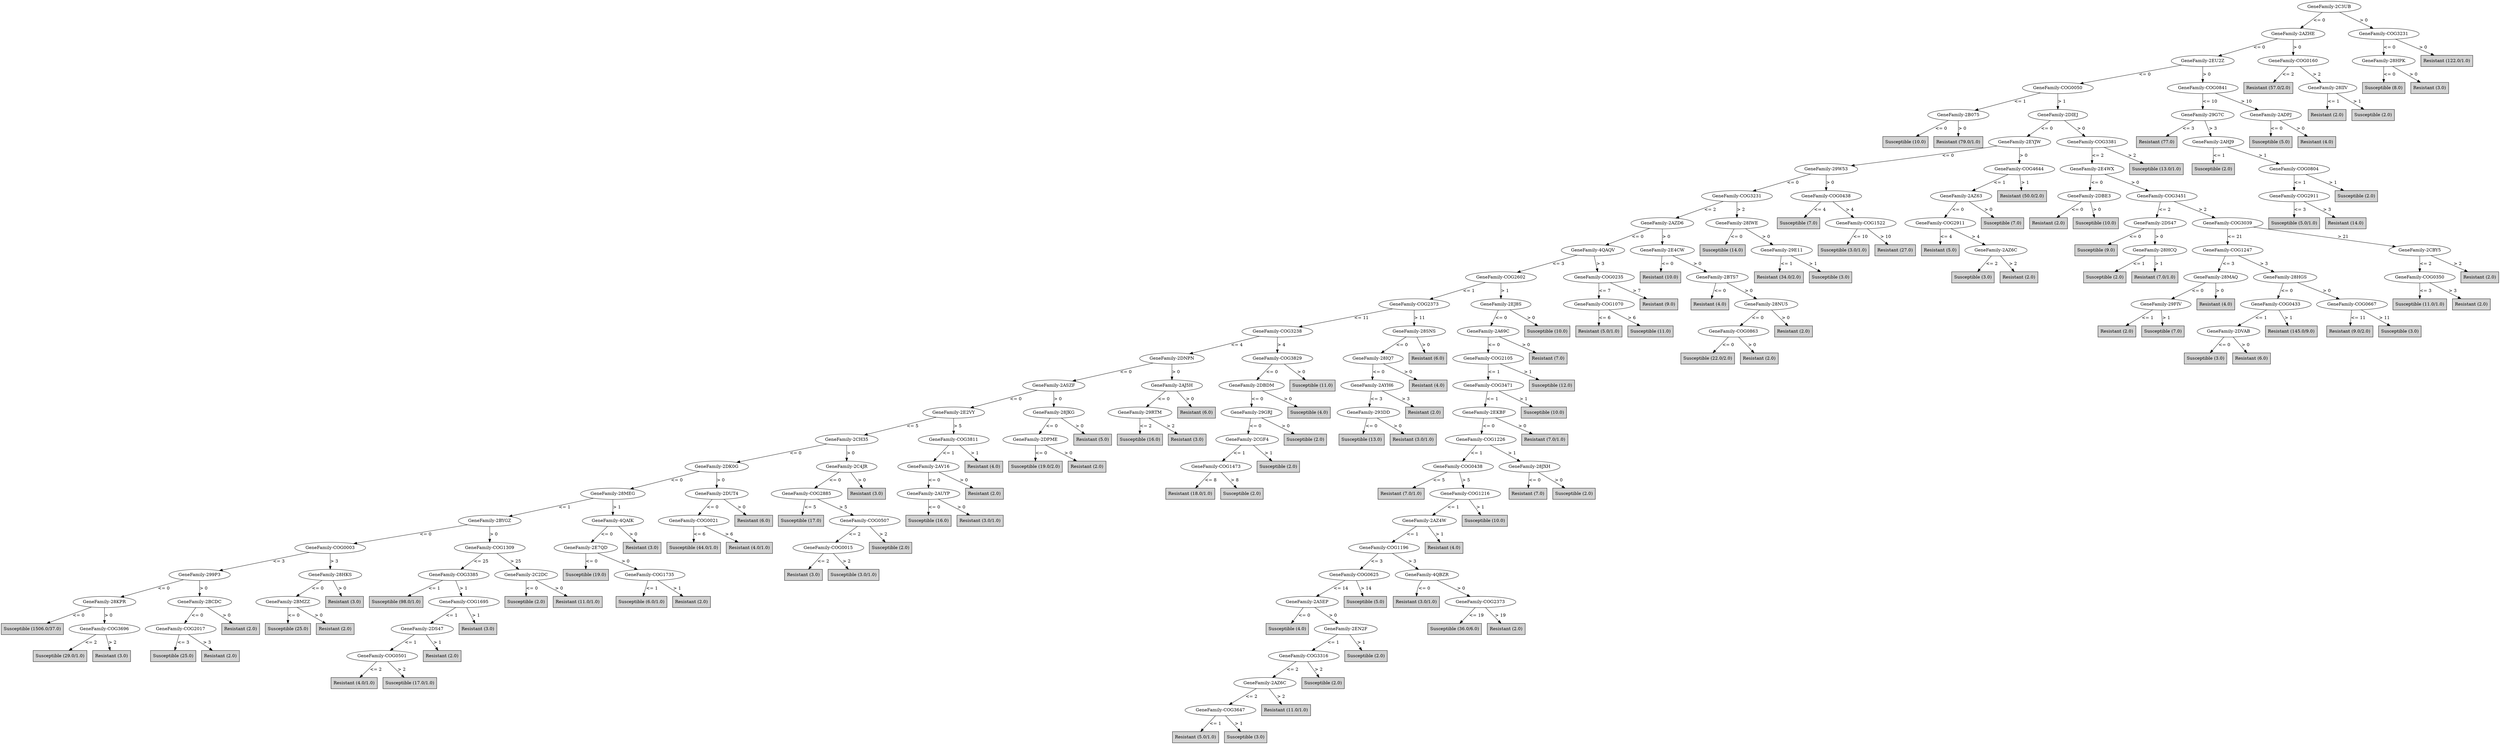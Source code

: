 digraph J48Tree {
N0 [label="GeneFamily-2C3UB" ]
N0->N1 [label="<= 0"]
N1 [label="GeneFamily-2AZHE" ]
N1->N2 [label="<= 0"]
N2 [label="GeneFamily-2EU2Z" ]
N2->N3 [label="<= 0"]
N3 [label="GeneFamily-COG0050" ]
N3->N4 [label="<= 1"]
N4 [label="GeneFamily-2B075" ]
N4->N5 [label="<= 0"]
N5 [label="Susceptible (10.0)" shape=box style=filled ]
N4->N6 [label="> 0"]
N6 [label="Resistant (79.0/1.0)" shape=box style=filled ]
N3->N7 [label="> 1"]
N7 [label="GeneFamily-2DIEJ" ]
N7->N8 [label="<= 0"]
N8 [label="GeneFamily-2EYJW" ]
N8->N9 [label="<= 0"]
N9 [label="GeneFamily-29W53" ]
N9->N10 [label="<= 0"]
N10 [label="GeneFamily-COG3231" ]
N10->N11 [label="<= 2"]
N11 [label="GeneFamily-2AZD6" ]
N11->N12 [label="<= 0"]
N12 [label="GeneFamily-4QAQV" ]
N12->N13 [label="<= 3"]
N13 [label="GeneFamily-COG2602" ]
N13->N14 [label="<= 1"]
N14 [label="GeneFamily-COG2373" ]
N14->N15 [label="<= 11"]
N15 [label="GeneFamily-COG3238" ]
N15->N16 [label="<= 4"]
N16 [label="GeneFamily-2DNPN" ]
N16->N17 [label="<= 0"]
N17 [label="GeneFamily-2ASZF" ]
N17->N18 [label="<= 0"]
N18 [label="GeneFamily-2E2VY" ]
N18->N19 [label="<= 5"]
N19 [label="GeneFamily-2CH35" ]
N19->N20 [label="<= 0"]
N20 [label="GeneFamily-2DK0G" ]
N20->N21 [label="<= 0"]
N21 [label="GeneFamily-28MEG" ]
N21->N22 [label="<= 1"]
N22 [label="GeneFamily-2BYGZ" ]
N22->N23 [label="<= 0"]
N23 [label="GeneFamily-COG0003" ]
N23->N24 [label="<= 3"]
N24 [label="GeneFamily-299P3" ]
N24->N25 [label="<= 0"]
N25 [label="GeneFamily-28KPR" ]
N25->N26 [label="<= 0"]
N26 [label="Susceptible (1506.0/37.0)" shape=box style=filled ]
N25->N27 [label="> 0"]
N27 [label="GeneFamily-COG3696" ]
N27->N28 [label="<= 2"]
N28 [label="Susceptible (29.0/1.0)" shape=box style=filled ]
N27->N29 [label="> 2"]
N29 [label="Resistant (3.0)" shape=box style=filled ]
N24->N30 [label="> 0"]
N30 [label="GeneFamily-2BCDC" ]
N30->N31 [label="<= 0"]
N31 [label="GeneFamily-COG2017" ]
N31->N32 [label="<= 3"]
N32 [label="Susceptible (25.0)" shape=box style=filled ]
N31->N33 [label="> 3"]
N33 [label="Resistant (2.0)" shape=box style=filled ]
N30->N34 [label="> 0"]
N34 [label="Resistant (2.0)" shape=box style=filled ]
N23->N35 [label="> 3"]
N35 [label="GeneFamily-28HKS" ]
N35->N36 [label="<= 0"]
N36 [label="GeneFamily-2BMZZ" ]
N36->N37 [label="<= 0"]
N37 [label="Susceptible (25.0)" shape=box style=filled ]
N36->N38 [label="> 0"]
N38 [label="Resistant (2.0)" shape=box style=filled ]
N35->N39 [label="> 0"]
N39 [label="Resistant (3.0)" shape=box style=filled ]
N22->N40 [label="> 0"]
N40 [label="GeneFamily-COG1309" ]
N40->N41 [label="<= 25"]
N41 [label="GeneFamily-COG3385" ]
N41->N42 [label="<= 1"]
N42 [label="Susceptible (98.0/1.0)" shape=box style=filled ]
N41->N43 [label="> 1"]
N43 [label="GeneFamily-COG1695" ]
N43->N44 [label="<= 1"]
N44 [label="GeneFamily-2DS47" ]
N44->N45 [label="<= 1"]
N45 [label="GeneFamily-COG0501" ]
N45->N46 [label="<= 2"]
N46 [label="Resistant (4.0/1.0)" shape=box style=filled ]
N45->N47 [label="> 2"]
N47 [label="Susceptible (17.0/1.0)" shape=box style=filled ]
N44->N48 [label="> 1"]
N48 [label="Resistant (2.0)" shape=box style=filled ]
N43->N49 [label="> 1"]
N49 [label="Resistant (3.0)" shape=box style=filled ]
N40->N50 [label="> 25"]
N50 [label="GeneFamily-2C2DC" ]
N50->N51 [label="<= 0"]
N51 [label="Susceptible (2.0)" shape=box style=filled ]
N50->N52 [label="> 0"]
N52 [label="Resistant (11.0/1.0)" shape=box style=filled ]
N21->N53 [label="> 1"]
N53 [label="GeneFamily-4QAIK" ]
N53->N54 [label="<= 0"]
N54 [label="GeneFamily-2E7QD" ]
N54->N55 [label="<= 0"]
N55 [label="Susceptible (19.0)" shape=box style=filled ]
N54->N56 [label="> 0"]
N56 [label="GeneFamily-COG1735" ]
N56->N57 [label="<= 1"]
N57 [label="Susceptible (6.0/1.0)" shape=box style=filled ]
N56->N58 [label="> 1"]
N58 [label="Resistant (2.0)" shape=box style=filled ]
N53->N59 [label="> 0"]
N59 [label="Resistant (3.0)" shape=box style=filled ]
N20->N60 [label="> 0"]
N60 [label="GeneFamily-2DUT4" ]
N60->N61 [label="<= 0"]
N61 [label="GeneFamily-COG0021" ]
N61->N62 [label="<= 6"]
N62 [label="Susceptible (44.0/1.0)" shape=box style=filled ]
N61->N63 [label="> 6"]
N63 [label="Resistant (4.0/1.0)" shape=box style=filled ]
N60->N64 [label="> 0"]
N64 [label="Resistant (6.0)" shape=box style=filled ]
N19->N65 [label="> 0"]
N65 [label="GeneFamily-2C4JR" ]
N65->N66 [label="<= 0"]
N66 [label="GeneFamily-COG2885" ]
N66->N67 [label="<= 5"]
N67 [label="Susceptible (17.0)" shape=box style=filled ]
N66->N68 [label="> 5"]
N68 [label="GeneFamily-COG0507" ]
N68->N69 [label="<= 2"]
N69 [label="GeneFamily-COG0015" ]
N69->N70 [label="<= 2"]
N70 [label="Resistant (3.0)" shape=box style=filled ]
N69->N71 [label="> 2"]
N71 [label="Susceptible (3.0/1.0)" shape=box style=filled ]
N68->N72 [label="> 2"]
N72 [label="Susceptible (2.0)" shape=box style=filled ]
N65->N73 [label="> 0"]
N73 [label="Resistant (3.0)" shape=box style=filled ]
N18->N74 [label="> 5"]
N74 [label="GeneFamily-COG3811" ]
N74->N75 [label="<= 1"]
N75 [label="GeneFamily-2AV16" ]
N75->N76 [label="<= 0"]
N76 [label="GeneFamily-2AUYP" ]
N76->N77 [label="<= 0"]
N77 [label="Susceptible (16.0)" shape=box style=filled ]
N76->N78 [label="> 0"]
N78 [label="Resistant (3.0/1.0)" shape=box style=filled ]
N75->N79 [label="> 0"]
N79 [label="Resistant (2.0)" shape=box style=filled ]
N74->N80 [label="> 1"]
N80 [label="Resistant (4.0)" shape=box style=filled ]
N17->N81 [label="> 0"]
N81 [label="GeneFamily-28JKG" ]
N81->N82 [label="<= 0"]
N82 [label="GeneFamily-2DPME" ]
N82->N83 [label="<= 0"]
N83 [label="Susceptible (19.0/2.0)" shape=box style=filled ]
N82->N84 [label="> 0"]
N84 [label="Resistant (2.0)" shape=box style=filled ]
N81->N85 [label="> 0"]
N85 [label="Resistant (5.0)" shape=box style=filled ]
N16->N86 [label="> 0"]
N86 [label="GeneFamily-2AJ5H" ]
N86->N87 [label="<= 0"]
N87 [label="GeneFamily-29RTM" ]
N87->N88 [label="<= 2"]
N88 [label="Susceptible (16.0)" shape=box style=filled ]
N87->N89 [label="> 2"]
N89 [label="Resistant (3.0)" shape=box style=filled ]
N86->N90 [label="> 0"]
N90 [label="Resistant (6.0)" shape=box style=filled ]
N15->N91 [label="> 4"]
N91 [label="GeneFamily-COG3829" ]
N91->N92 [label="<= 0"]
N92 [label="GeneFamily-2DBDM" ]
N92->N93 [label="<= 0"]
N93 [label="GeneFamily-29GRJ" ]
N93->N94 [label="<= 0"]
N94 [label="GeneFamily-2CGF4" ]
N94->N95 [label="<= 1"]
N95 [label="GeneFamily-COG1473" ]
N95->N96 [label="<= 8"]
N96 [label="Resistant (18.0/1.0)" shape=box style=filled ]
N95->N97 [label="> 8"]
N97 [label="Susceptible (2.0)" shape=box style=filled ]
N94->N98 [label="> 1"]
N98 [label="Susceptible (2.0)" shape=box style=filled ]
N93->N99 [label="> 0"]
N99 [label="Susceptible (2.0)" shape=box style=filled ]
N92->N100 [label="> 0"]
N100 [label="Susceptible (4.0)" shape=box style=filled ]
N91->N101 [label="> 0"]
N101 [label="Susceptible (11.0)" shape=box style=filled ]
N14->N102 [label="> 11"]
N102 [label="GeneFamily-28SNS" ]
N102->N103 [label="<= 0"]
N103 [label="GeneFamily-28IQ7" ]
N103->N104 [label="<= 0"]
N104 [label="GeneFamily-2AYH6" ]
N104->N105 [label="<= 3"]
N105 [label="GeneFamily-293DD" ]
N105->N106 [label="<= 0"]
N106 [label="Susceptible (13.0)" shape=box style=filled ]
N105->N107 [label="> 0"]
N107 [label="Resistant (3.0/1.0)" shape=box style=filled ]
N104->N108 [label="> 3"]
N108 [label="Resistant (2.0)" shape=box style=filled ]
N103->N109 [label="> 0"]
N109 [label="Resistant (4.0)" shape=box style=filled ]
N102->N110 [label="> 0"]
N110 [label="Resistant (6.0)" shape=box style=filled ]
N13->N111 [label="> 1"]
N111 [label="GeneFamily-2EJ8S" ]
N111->N112 [label="<= 0"]
N112 [label="GeneFamily-2A69C" ]
N112->N113 [label="<= 0"]
N113 [label="GeneFamily-COG2105" ]
N113->N114 [label="<= 1"]
N114 [label="GeneFamily-COG3471" ]
N114->N115 [label="<= 1"]
N115 [label="GeneFamily-2EKBF" ]
N115->N116 [label="<= 0"]
N116 [label="GeneFamily-COG1226" ]
N116->N117 [label="<= 1"]
N117 [label="GeneFamily-COG0438" ]
N117->N118 [label="<= 5"]
N118 [label="Resistant (7.0/1.0)" shape=box style=filled ]
N117->N119 [label="> 5"]
N119 [label="GeneFamily-COG1216" ]
N119->N120 [label="<= 1"]
N120 [label="GeneFamily-2AZ4W" ]
N120->N121 [label="<= 1"]
N121 [label="GeneFamily-COG1196" ]
N121->N122 [label="<= 3"]
N122 [label="GeneFamily-COG0625" ]
N122->N123 [label="<= 14"]
N123 [label="GeneFamily-2A5EP" ]
N123->N124 [label="<= 0"]
N124 [label="Susceptible (4.0)" shape=box style=filled ]
N123->N125 [label="> 0"]
N125 [label="GeneFamily-2EN2F" ]
N125->N126 [label="<= 1"]
N126 [label="GeneFamily-COG3316" ]
N126->N127 [label="<= 2"]
N127 [label="GeneFamily-2AZ6C" ]
N127->N128 [label="<= 2"]
N128 [label="GeneFamily-COG3647" ]
N128->N129 [label="<= 1"]
N129 [label="Resistant (5.0/1.0)" shape=box style=filled ]
N128->N130 [label="> 1"]
N130 [label="Susceptible (3.0)" shape=box style=filled ]
N127->N131 [label="> 2"]
N131 [label="Resistant (11.0/1.0)" shape=box style=filled ]
N126->N132 [label="> 2"]
N132 [label="Susceptible (2.0)" shape=box style=filled ]
N125->N133 [label="> 1"]
N133 [label="Susceptible (2.0)" shape=box style=filled ]
N122->N134 [label="> 14"]
N134 [label="Susceptible (5.0)" shape=box style=filled ]
N121->N135 [label="> 3"]
N135 [label="GeneFamily-4QBZR" ]
N135->N136 [label="<= 0"]
N136 [label="Resistant (3.0/1.0)" shape=box style=filled ]
N135->N137 [label="> 0"]
N137 [label="GeneFamily-COG2373" ]
N137->N138 [label="<= 19"]
N138 [label="Susceptible (36.0/6.0)" shape=box style=filled ]
N137->N139 [label="> 19"]
N139 [label="Resistant (2.0)" shape=box style=filled ]
N120->N140 [label="> 1"]
N140 [label="Resistant (4.0)" shape=box style=filled ]
N119->N141 [label="> 1"]
N141 [label="Susceptible (10.0)" shape=box style=filled ]
N116->N142 [label="> 1"]
N142 [label="GeneFamily-28JXH" ]
N142->N143 [label="<= 0"]
N143 [label="Resistant (7.0)" shape=box style=filled ]
N142->N144 [label="> 0"]
N144 [label="Susceptible (2.0)" shape=box style=filled ]
N115->N145 [label="> 0"]
N145 [label="Resistant (7.0/1.0)" shape=box style=filled ]
N114->N146 [label="> 1"]
N146 [label="Susceptible (10.0)" shape=box style=filled ]
N113->N147 [label="> 1"]
N147 [label="Susceptible (12.0)" shape=box style=filled ]
N112->N148 [label="> 0"]
N148 [label="Resistant (7.0)" shape=box style=filled ]
N111->N149 [label="> 0"]
N149 [label="Susceptible (10.0)" shape=box style=filled ]
N12->N150 [label="> 3"]
N150 [label="GeneFamily-COG0235" ]
N150->N151 [label="<= 7"]
N151 [label="GeneFamily-COG1070" ]
N151->N152 [label="<= 6"]
N152 [label="Resistant (5.0/1.0)" shape=box style=filled ]
N151->N153 [label="> 6"]
N153 [label="Susceptible (11.0)" shape=box style=filled ]
N150->N154 [label="> 7"]
N154 [label="Resistant (9.0)" shape=box style=filled ]
N11->N155 [label="> 0"]
N155 [label="GeneFamily-2E4CW" ]
N155->N156 [label="<= 0"]
N156 [label="Resistant (10.0)" shape=box style=filled ]
N155->N157 [label="> 0"]
N157 [label="GeneFamily-2BTS7" ]
N157->N158 [label="<= 0"]
N158 [label="Resistant (4.0)" shape=box style=filled ]
N157->N159 [label="> 0"]
N159 [label="GeneFamily-28NU5" ]
N159->N160 [label="<= 0"]
N160 [label="GeneFamily-COG0863" ]
N160->N161 [label="<= 0"]
N161 [label="Susceptible (22.0/2.0)" shape=box style=filled ]
N160->N162 [label="> 0"]
N162 [label="Resistant (2.0)" shape=box style=filled ]
N159->N163 [label="> 0"]
N163 [label="Resistant (2.0)" shape=box style=filled ]
N10->N164 [label="> 2"]
N164 [label="GeneFamily-28IWE" ]
N164->N165 [label="<= 0"]
N165 [label="Susceptible (14.0)" shape=box style=filled ]
N164->N166 [label="> 0"]
N166 [label="GeneFamily-29E11" ]
N166->N167 [label="<= 1"]
N167 [label="Resistant (34.0/2.0)" shape=box style=filled ]
N166->N168 [label="> 1"]
N168 [label="Susceptible (3.0)" shape=box style=filled ]
N9->N169 [label="> 0"]
N169 [label="GeneFamily-COG0438" ]
N169->N170 [label="<= 4"]
N170 [label="Susceptible (7.0)" shape=box style=filled ]
N169->N171 [label="> 4"]
N171 [label="GeneFamily-COG1522" ]
N171->N172 [label="<= 10"]
N172 [label="Susceptible (3.0/1.0)" shape=box style=filled ]
N171->N173 [label="> 10"]
N173 [label="Resistant (27.0)" shape=box style=filled ]
N8->N174 [label="> 0"]
N174 [label="GeneFamily-COG4644" ]
N174->N175 [label="<= 1"]
N175 [label="GeneFamily-2AZ63" ]
N175->N176 [label="<= 0"]
N176 [label="GeneFamily-COG2911" ]
N176->N177 [label="<= 4"]
N177 [label="Resistant (5.0)" shape=box style=filled ]
N176->N178 [label="> 4"]
N178 [label="GeneFamily-2AZ6C" ]
N178->N179 [label="<= 2"]
N179 [label="Susceptible (3.0)" shape=box style=filled ]
N178->N180 [label="> 2"]
N180 [label="Resistant (2.0)" shape=box style=filled ]
N175->N181 [label="> 0"]
N181 [label="Susceptible (7.0)" shape=box style=filled ]
N174->N182 [label="> 1"]
N182 [label="Resistant (50.0/2.0)" shape=box style=filled ]
N7->N183 [label="> 0"]
N183 [label="GeneFamily-COG3381" ]
N183->N184 [label="<= 2"]
N184 [label="GeneFamily-2E4WX" ]
N184->N185 [label="<= 0"]
N185 [label="GeneFamily-2DBE3" ]
N185->N186 [label="<= 0"]
N186 [label="Resistant (2.0)" shape=box style=filled ]
N185->N187 [label="> 0"]
N187 [label="Susceptible (10.0)" shape=box style=filled ]
N184->N188 [label="> 0"]
N188 [label="GeneFamily-COG3451" ]
N188->N189 [label="<= 2"]
N189 [label="GeneFamily-2DS47" ]
N189->N190 [label="<= 0"]
N190 [label="Susceptible (9.0)" shape=box style=filled ]
N189->N191 [label="> 0"]
N191 [label="GeneFamily-28HCQ" ]
N191->N192 [label="<= 1"]
N192 [label="Susceptible (2.0)" shape=box style=filled ]
N191->N193 [label="> 1"]
N193 [label="Resistant (7.0/1.0)" shape=box style=filled ]
N188->N194 [label="> 2"]
N194 [label="GeneFamily-COG3039" ]
N194->N195 [label="<= 21"]
N195 [label="GeneFamily-COG1247" ]
N195->N196 [label="<= 3"]
N196 [label="GeneFamily-28MAQ" ]
N196->N197 [label="<= 0"]
N197 [label="GeneFamily-29FIV" ]
N197->N198 [label="<= 1"]
N198 [label="Resistant (2.0)" shape=box style=filled ]
N197->N199 [label="> 1"]
N199 [label="Susceptible (7.0)" shape=box style=filled ]
N196->N200 [label="> 0"]
N200 [label="Resistant (4.0)" shape=box style=filled ]
N195->N201 [label="> 3"]
N201 [label="GeneFamily-28HGS" ]
N201->N202 [label="<= 0"]
N202 [label="GeneFamily-COG0433" ]
N202->N203 [label="<= 1"]
N203 [label="GeneFamily-2DVAB" ]
N203->N204 [label="<= 0"]
N204 [label="Susceptible (3.0)" shape=box style=filled ]
N203->N205 [label="> 0"]
N205 [label="Resistant (6.0)" shape=box style=filled ]
N202->N206 [label="> 1"]
N206 [label="Resistant (145.0/9.0)" shape=box style=filled ]
N201->N207 [label="> 0"]
N207 [label="GeneFamily-COG0667" ]
N207->N208 [label="<= 11"]
N208 [label="Resistant (9.0/2.0)" shape=box style=filled ]
N207->N209 [label="> 11"]
N209 [label="Susceptible (3.0)" shape=box style=filled ]
N194->N210 [label="> 21"]
N210 [label="GeneFamily-2CBY5" ]
N210->N211 [label="<= 2"]
N211 [label="GeneFamily-COG0350" ]
N211->N212 [label="<= 3"]
N212 [label="Susceptible (11.0/1.0)" shape=box style=filled ]
N211->N213 [label="> 3"]
N213 [label="Resistant (2.0)" shape=box style=filled ]
N210->N214 [label="> 2"]
N214 [label="Resistant (2.0)" shape=box style=filled ]
N183->N215 [label="> 2"]
N215 [label="Susceptible (13.0/1.0)" shape=box style=filled ]
N2->N216 [label="> 0"]
N216 [label="GeneFamily-COG0841" ]
N216->N217 [label="<= 10"]
N217 [label="GeneFamily-29G7C" ]
N217->N218 [label="<= 3"]
N218 [label="Resistant (77.0)" shape=box style=filled ]
N217->N219 [label="> 3"]
N219 [label="GeneFamily-2AHJ9" ]
N219->N220 [label="<= 1"]
N220 [label="Susceptible (2.0)" shape=box style=filled ]
N219->N221 [label="> 1"]
N221 [label="GeneFamily-COG0804" ]
N221->N222 [label="<= 1"]
N222 [label="GeneFamily-COG2911" ]
N222->N223 [label="<= 3"]
N223 [label="Susceptible (5.0/1.0)" shape=box style=filled ]
N222->N224 [label="> 3"]
N224 [label="Resistant (14.0)" shape=box style=filled ]
N221->N225 [label="> 1"]
N225 [label="Susceptible (2.0)" shape=box style=filled ]
N216->N226 [label="> 10"]
N226 [label="GeneFamily-2ADPJ" ]
N226->N227 [label="<= 0"]
N227 [label="Susceptible (5.0)" shape=box style=filled ]
N226->N228 [label="> 0"]
N228 [label="Resistant (4.0)" shape=box style=filled ]
N1->N229 [label="> 0"]
N229 [label="GeneFamily-COG0160" ]
N229->N230 [label="<= 2"]
N230 [label="Resistant (57.0/2.0)" shape=box style=filled ]
N229->N231 [label="> 2"]
N231 [label="GeneFamily-28IIV" ]
N231->N232 [label="<= 1"]
N232 [label="Resistant (2.0)" shape=box style=filled ]
N231->N233 [label="> 1"]
N233 [label="Susceptible (2.0)" shape=box style=filled ]
N0->N234 [label="> 0"]
N234 [label="GeneFamily-COG3231" ]
N234->N235 [label="<= 0"]
N235 [label="GeneFamily-28HPK" ]
N235->N236 [label="<= 0"]
N236 [label="Susceptible (8.0)" shape=box style=filled ]
N235->N237 [label="> 0"]
N237 [label="Resistant (3.0)" shape=box style=filled ]
N234->N238 [label="> 0"]
N238 [label="Resistant (122.0/1.0)" shape=box style=filled ]
}

